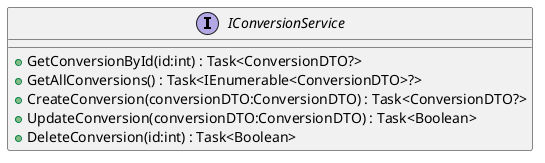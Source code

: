 @startuml
interface IConversionService {
    + GetConversionById(id:int) : Task<ConversionDTO?>
    + GetAllConversions() : Task<IEnumerable<ConversionDTO>?>
    + CreateConversion(conversionDTO:ConversionDTO) : Task<ConversionDTO?>
    + UpdateConversion(conversionDTO:ConversionDTO) : Task<Boolean>
    + DeleteConversion(id:int) : Task<Boolean>
}
@enduml
